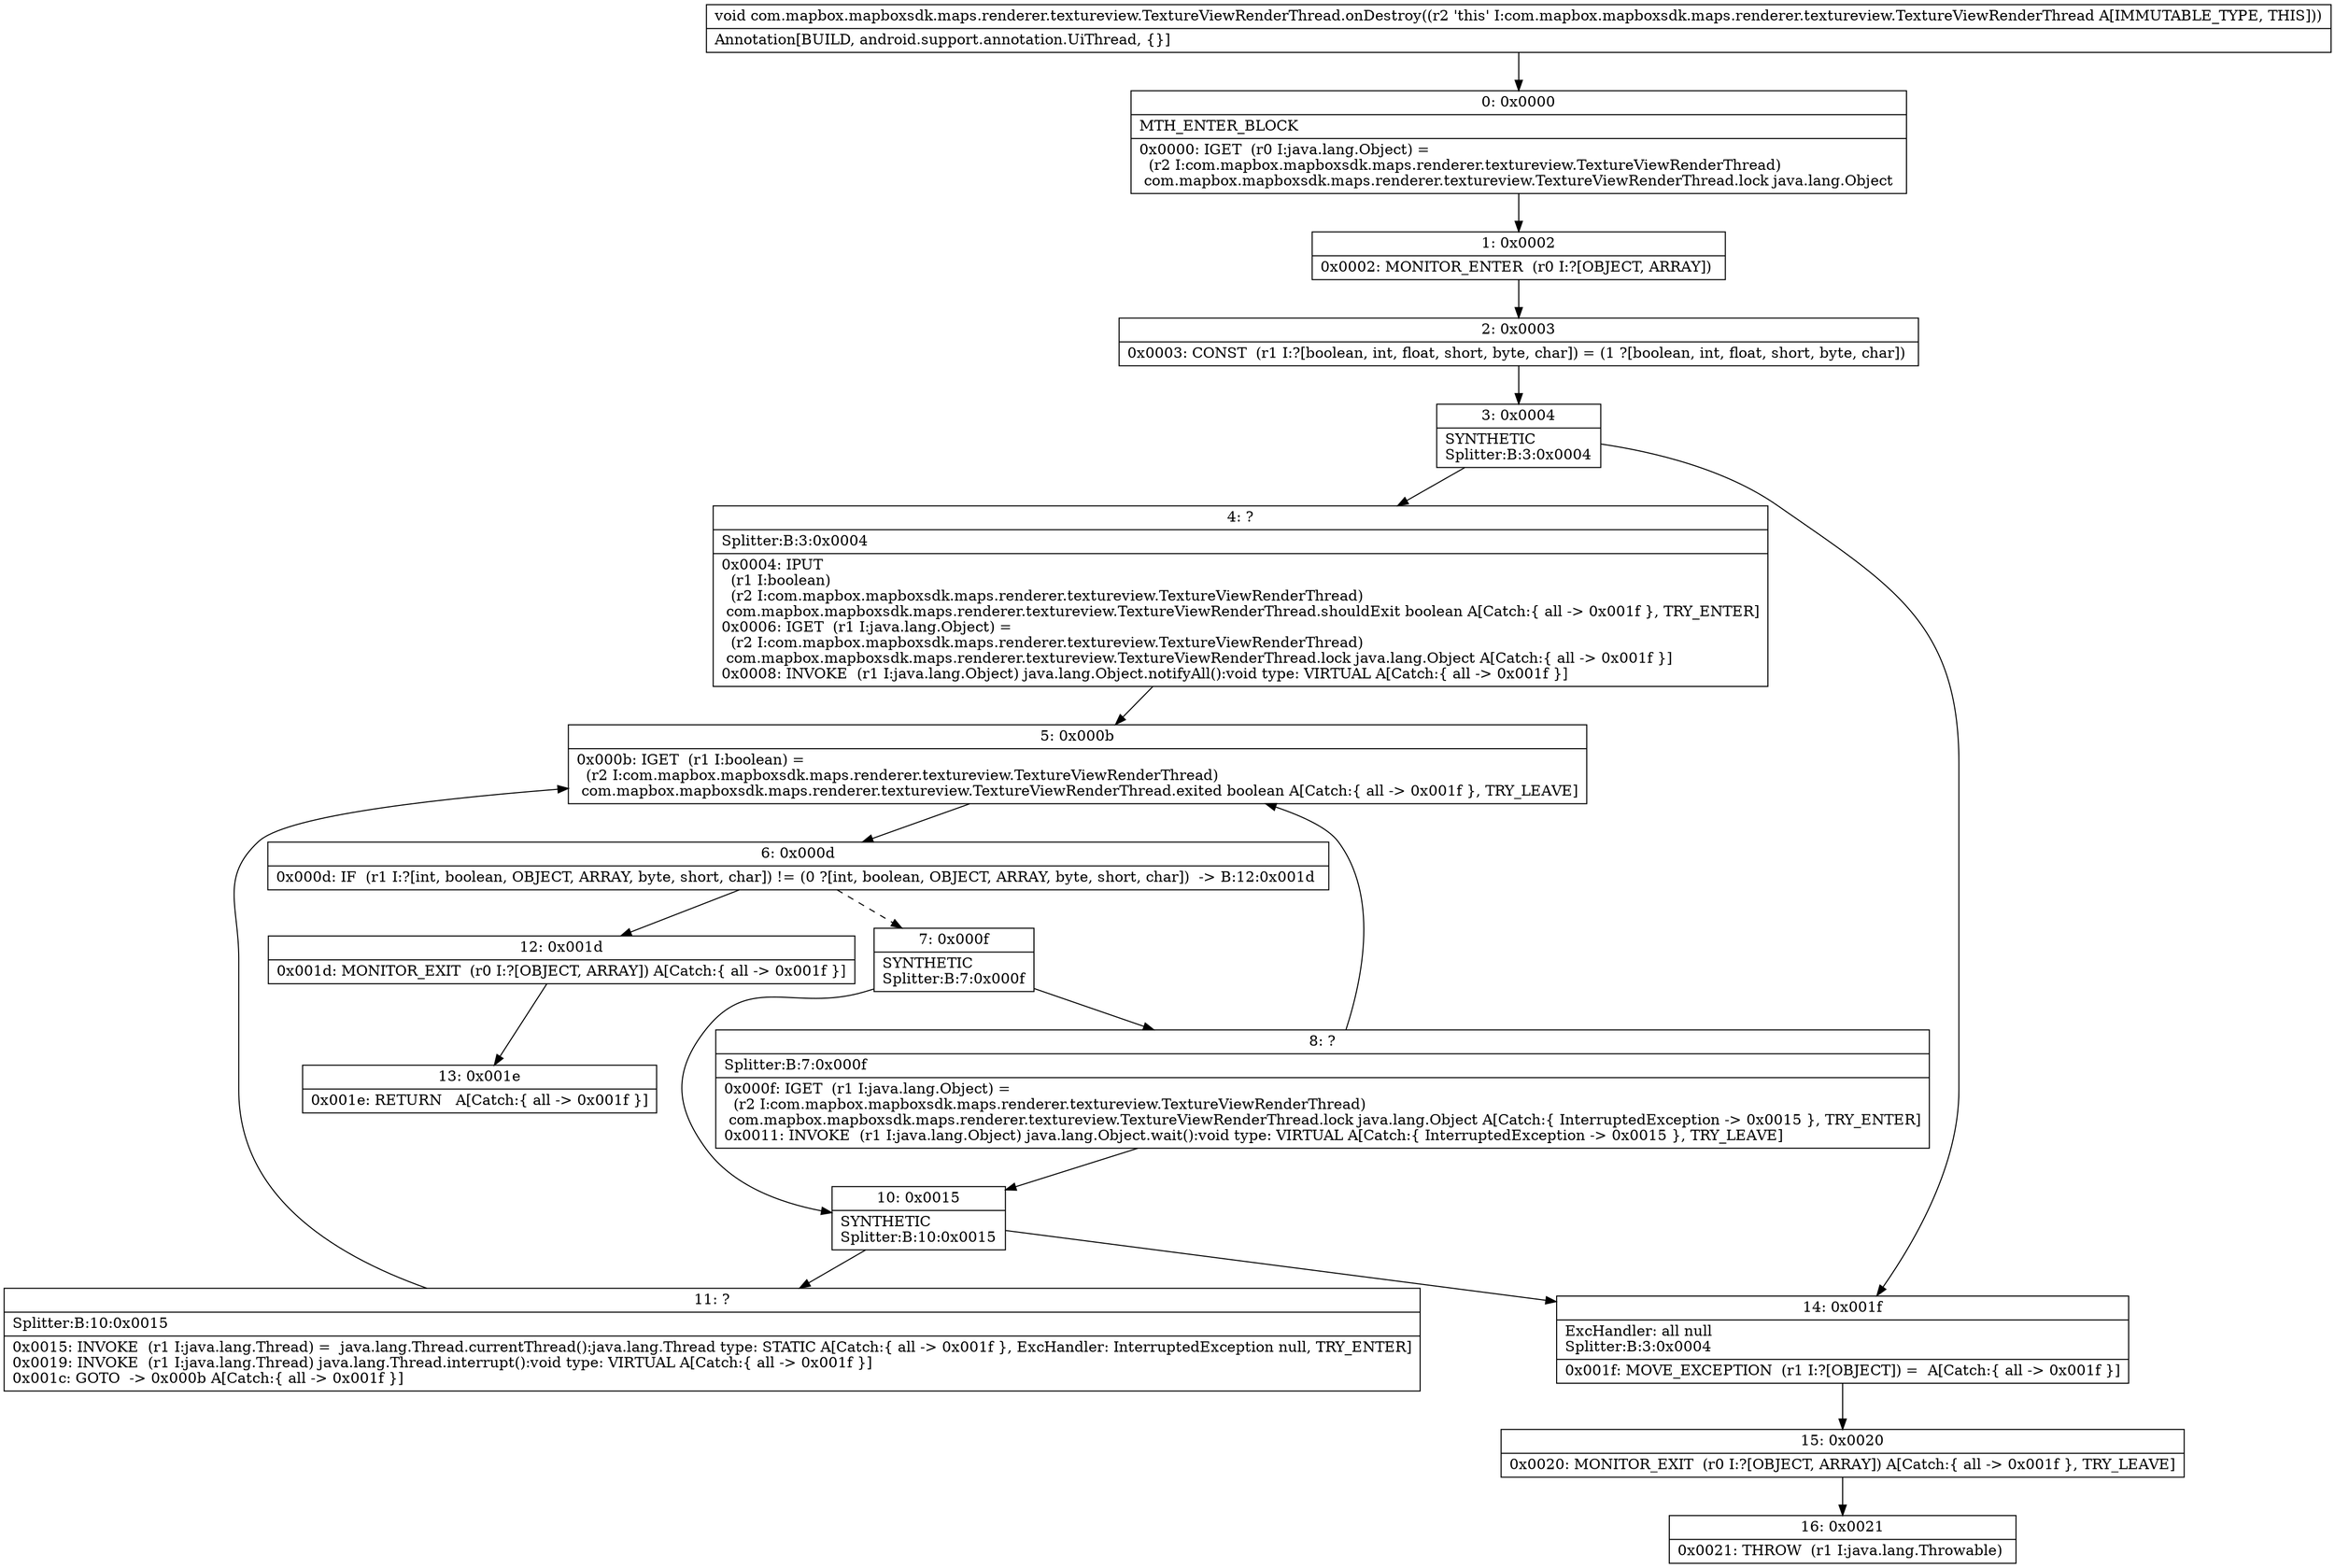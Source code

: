 digraph "CFG forcom.mapbox.mapboxsdk.maps.renderer.textureview.TextureViewRenderThread.onDestroy()V" {
Node_0 [shape=record,label="{0\:\ 0x0000|MTH_ENTER_BLOCK\l|0x0000: IGET  (r0 I:java.lang.Object) = \l  (r2 I:com.mapbox.mapboxsdk.maps.renderer.textureview.TextureViewRenderThread)\l com.mapbox.mapboxsdk.maps.renderer.textureview.TextureViewRenderThread.lock java.lang.Object \l}"];
Node_1 [shape=record,label="{1\:\ 0x0002|0x0002: MONITOR_ENTER  (r0 I:?[OBJECT, ARRAY]) \l}"];
Node_2 [shape=record,label="{2\:\ 0x0003|0x0003: CONST  (r1 I:?[boolean, int, float, short, byte, char]) = (1 ?[boolean, int, float, short, byte, char]) \l}"];
Node_3 [shape=record,label="{3\:\ 0x0004|SYNTHETIC\lSplitter:B:3:0x0004\l}"];
Node_4 [shape=record,label="{4\:\ ?|Splitter:B:3:0x0004\l|0x0004: IPUT  \l  (r1 I:boolean)\l  (r2 I:com.mapbox.mapboxsdk.maps.renderer.textureview.TextureViewRenderThread)\l com.mapbox.mapboxsdk.maps.renderer.textureview.TextureViewRenderThread.shouldExit boolean A[Catch:\{ all \-\> 0x001f \}, TRY_ENTER]\l0x0006: IGET  (r1 I:java.lang.Object) = \l  (r2 I:com.mapbox.mapboxsdk.maps.renderer.textureview.TextureViewRenderThread)\l com.mapbox.mapboxsdk.maps.renderer.textureview.TextureViewRenderThread.lock java.lang.Object A[Catch:\{ all \-\> 0x001f \}]\l0x0008: INVOKE  (r1 I:java.lang.Object) java.lang.Object.notifyAll():void type: VIRTUAL A[Catch:\{ all \-\> 0x001f \}]\l}"];
Node_5 [shape=record,label="{5\:\ 0x000b|0x000b: IGET  (r1 I:boolean) = \l  (r2 I:com.mapbox.mapboxsdk.maps.renderer.textureview.TextureViewRenderThread)\l com.mapbox.mapboxsdk.maps.renderer.textureview.TextureViewRenderThread.exited boolean A[Catch:\{ all \-\> 0x001f \}, TRY_LEAVE]\l}"];
Node_6 [shape=record,label="{6\:\ 0x000d|0x000d: IF  (r1 I:?[int, boolean, OBJECT, ARRAY, byte, short, char]) != (0 ?[int, boolean, OBJECT, ARRAY, byte, short, char])  \-\> B:12:0x001d \l}"];
Node_7 [shape=record,label="{7\:\ 0x000f|SYNTHETIC\lSplitter:B:7:0x000f\l}"];
Node_8 [shape=record,label="{8\:\ ?|Splitter:B:7:0x000f\l|0x000f: IGET  (r1 I:java.lang.Object) = \l  (r2 I:com.mapbox.mapboxsdk.maps.renderer.textureview.TextureViewRenderThread)\l com.mapbox.mapboxsdk.maps.renderer.textureview.TextureViewRenderThread.lock java.lang.Object A[Catch:\{ InterruptedException \-\> 0x0015 \}, TRY_ENTER]\l0x0011: INVOKE  (r1 I:java.lang.Object) java.lang.Object.wait():void type: VIRTUAL A[Catch:\{ InterruptedException \-\> 0x0015 \}, TRY_LEAVE]\l}"];
Node_10 [shape=record,label="{10\:\ 0x0015|SYNTHETIC\lSplitter:B:10:0x0015\l}"];
Node_11 [shape=record,label="{11\:\ ?|Splitter:B:10:0x0015\l|0x0015: INVOKE  (r1 I:java.lang.Thread) =  java.lang.Thread.currentThread():java.lang.Thread type: STATIC A[Catch:\{ all \-\> 0x001f \}, ExcHandler: InterruptedException null, TRY_ENTER]\l0x0019: INVOKE  (r1 I:java.lang.Thread) java.lang.Thread.interrupt():void type: VIRTUAL A[Catch:\{ all \-\> 0x001f \}]\l0x001c: GOTO  \-\> 0x000b A[Catch:\{ all \-\> 0x001f \}]\l}"];
Node_12 [shape=record,label="{12\:\ 0x001d|0x001d: MONITOR_EXIT  (r0 I:?[OBJECT, ARRAY]) A[Catch:\{ all \-\> 0x001f \}]\l}"];
Node_13 [shape=record,label="{13\:\ 0x001e|0x001e: RETURN   A[Catch:\{ all \-\> 0x001f \}]\l}"];
Node_14 [shape=record,label="{14\:\ 0x001f|ExcHandler: all null\lSplitter:B:3:0x0004\l|0x001f: MOVE_EXCEPTION  (r1 I:?[OBJECT]) =  A[Catch:\{ all \-\> 0x001f \}]\l}"];
Node_15 [shape=record,label="{15\:\ 0x0020|0x0020: MONITOR_EXIT  (r0 I:?[OBJECT, ARRAY]) A[Catch:\{ all \-\> 0x001f \}, TRY_LEAVE]\l}"];
Node_16 [shape=record,label="{16\:\ 0x0021|0x0021: THROW  (r1 I:java.lang.Throwable) \l}"];
MethodNode[shape=record,label="{void com.mapbox.mapboxsdk.maps.renderer.textureview.TextureViewRenderThread.onDestroy((r2 'this' I:com.mapbox.mapboxsdk.maps.renderer.textureview.TextureViewRenderThread A[IMMUTABLE_TYPE, THIS]))  | Annotation[BUILD, android.support.annotation.UiThread, \{\}]\l}"];
MethodNode -> Node_0;
Node_0 -> Node_1;
Node_1 -> Node_2;
Node_2 -> Node_3;
Node_3 -> Node_4;
Node_3 -> Node_14;
Node_4 -> Node_5;
Node_5 -> Node_6;
Node_6 -> Node_7[style=dashed];
Node_6 -> Node_12;
Node_7 -> Node_8;
Node_7 -> Node_10;
Node_8 -> Node_10;
Node_8 -> Node_5;
Node_10 -> Node_11;
Node_10 -> Node_14;
Node_11 -> Node_5;
Node_12 -> Node_13;
Node_14 -> Node_15;
Node_15 -> Node_16;
}

